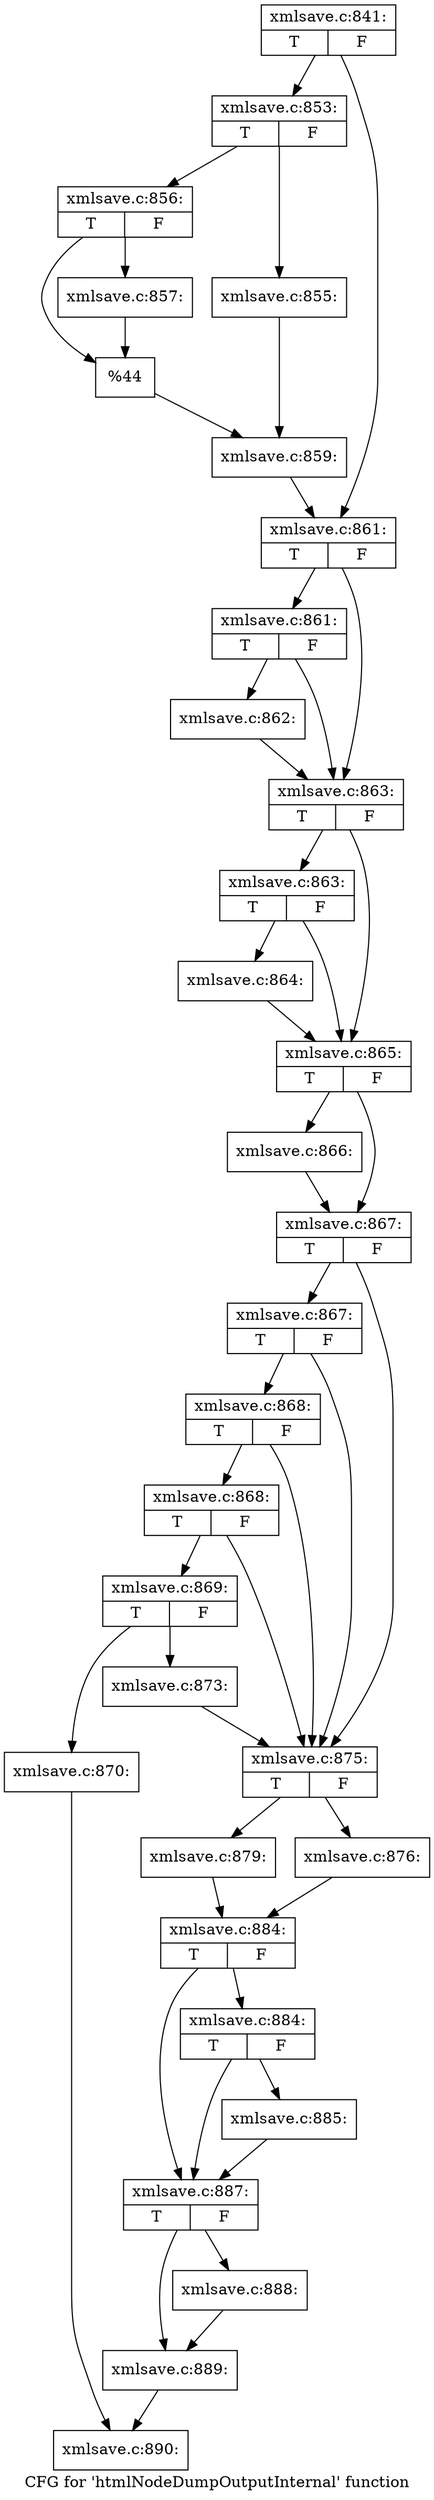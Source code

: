 digraph "CFG for 'htmlNodeDumpOutputInternal' function" {
	label="CFG for 'htmlNodeDumpOutputInternal' function";

	Node0x57f6e70 [shape=record,label="{xmlsave.c:841:|{<s0>T|<s1>F}}"];
	Node0x57f6e70 -> Node0x58218d0;
	Node0x57f6e70 -> Node0x5821920;
	Node0x58218d0 [shape=record,label="{xmlsave.c:853:|{<s0>T|<s1>F}}"];
	Node0x58218d0 -> Node0x5821f20;
	Node0x58218d0 -> Node0x5821fc0;
	Node0x5821f20 [shape=record,label="{xmlsave.c:855:}"];
	Node0x5821f20 -> Node0x5821f70;
	Node0x5821fc0 [shape=record,label="{xmlsave.c:856:|{<s0>T|<s1>F}}"];
	Node0x5821fc0 -> Node0x5822910;
	Node0x5821fc0 -> Node0x5822960;
	Node0x5822910 [shape=record,label="{xmlsave.c:857:}"];
	Node0x5822910 -> Node0x5822960;
	Node0x5822960 [shape=record,label="{%44}"];
	Node0x5822960 -> Node0x5821f70;
	Node0x5821f70 [shape=record,label="{xmlsave.c:859:}"];
	Node0x5821f70 -> Node0x5821920;
	Node0x5821920 [shape=record,label="{xmlsave.c:861:|{<s0>T|<s1>F}}"];
	Node0x5821920 -> Node0x58233a0;
	Node0x5821920 -> Node0x5823350;
	Node0x58233a0 [shape=record,label="{xmlsave.c:861:|{<s0>T|<s1>F}}"];
	Node0x58233a0 -> Node0x5823300;
	Node0x58233a0 -> Node0x5823350;
	Node0x5823300 [shape=record,label="{xmlsave.c:862:}"];
	Node0x5823300 -> Node0x5823350;
	Node0x5823350 [shape=record,label="{xmlsave.c:863:|{<s0>T|<s1>F}}"];
	Node0x5823350 -> Node0x5823cc0;
	Node0x5823350 -> Node0x5823c70;
	Node0x5823cc0 [shape=record,label="{xmlsave.c:863:|{<s0>T|<s1>F}}"];
	Node0x5823cc0 -> Node0x5823c20;
	Node0x5823cc0 -> Node0x5823c70;
	Node0x5823c20 [shape=record,label="{xmlsave.c:864:}"];
	Node0x5823c20 -> Node0x5823c70;
	Node0x5823c70 [shape=record,label="{xmlsave.c:865:|{<s0>T|<s1>F}}"];
	Node0x5823c70 -> Node0x5824450;
	Node0x5823c70 -> Node0x58244a0;
	Node0x5824450 [shape=record,label="{xmlsave.c:866:}"];
	Node0x5824450 -> Node0x58244a0;
	Node0x58244a0 [shape=record,label="{xmlsave.c:867:|{<s0>T|<s1>F}}"];
	Node0x58244a0 -> Node0x5824b00;
	Node0x58244a0 -> Node0x58249b0;
	Node0x5824b00 [shape=record,label="{xmlsave.c:867:|{<s0>T|<s1>F}}"];
	Node0x5824b00 -> Node0x5824a80;
	Node0x5824b00 -> Node0x58249b0;
	Node0x5824a80 [shape=record,label="{xmlsave.c:868:|{<s0>T|<s1>F}}"];
	Node0x5824a80 -> Node0x5824a00;
	Node0x5824a80 -> Node0x58249b0;
	Node0x5824a00 [shape=record,label="{xmlsave.c:868:|{<s0>T|<s1>F}}"];
	Node0x5824a00 -> Node0x5824960;
	Node0x5824a00 -> Node0x58249b0;
	Node0x5824960 [shape=record,label="{xmlsave.c:869:|{<s0>T|<s1>F}}"];
	Node0x5824960 -> Node0x5825750;
	Node0x5824960 -> Node0x58257a0;
	Node0x5825750 [shape=record,label="{xmlsave.c:870:}"];
	Node0x5825750 -> Node0x581f600;
	Node0x58257a0 [shape=record,label="{xmlsave.c:873:}"];
	Node0x58257a0 -> Node0x58249b0;
	Node0x58249b0 [shape=record,label="{xmlsave.c:875:|{<s0>T|<s1>F}}"];
	Node0x58249b0 -> Node0x5826330;
	Node0x58249b0 -> Node0x58263d0;
	Node0x5826330 [shape=record,label="{xmlsave.c:876:}"];
	Node0x5826330 -> Node0x5826380;
	Node0x58263d0 [shape=record,label="{xmlsave.c:879:}"];
	Node0x58263d0 -> Node0x5826380;
	Node0x5826380 [shape=record,label="{xmlsave.c:884:|{<s0>T|<s1>F}}"];
	Node0x5826380 -> Node0x58273f0;
	Node0x5826380 -> Node0x5827440;
	Node0x58273f0 [shape=record,label="{xmlsave.c:884:|{<s0>T|<s1>F}}"];
	Node0x58273f0 -> Node0x5827110;
	Node0x58273f0 -> Node0x5827440;
	Node0x5827110 [shape=record,label="{xmlsave.c:885:}"];
	Node0x5827110 -> Node0x5827440;
	Node0x5827440 [shape=record,label="{xmlsave.c:887:|{<s0>T|<s1>F}}"];
	Node0x5827440 -> Node0x5826bd0;
	Node0x5827440 -> Node0x5826c80;
	Node0x5826bd0 [shape=record,label="{xmlsave.c:888:}"];
	Node0x5826bd0 -> Node0x5826c80;
	Node0x5826c80 [shape=record,label="{xmlsave.c:889:}"];
	Node0x5826c80 -> Node0x581f600;
	Node0x581f600 [shape=record,label="{xmlsave.c:890:}"];
}
